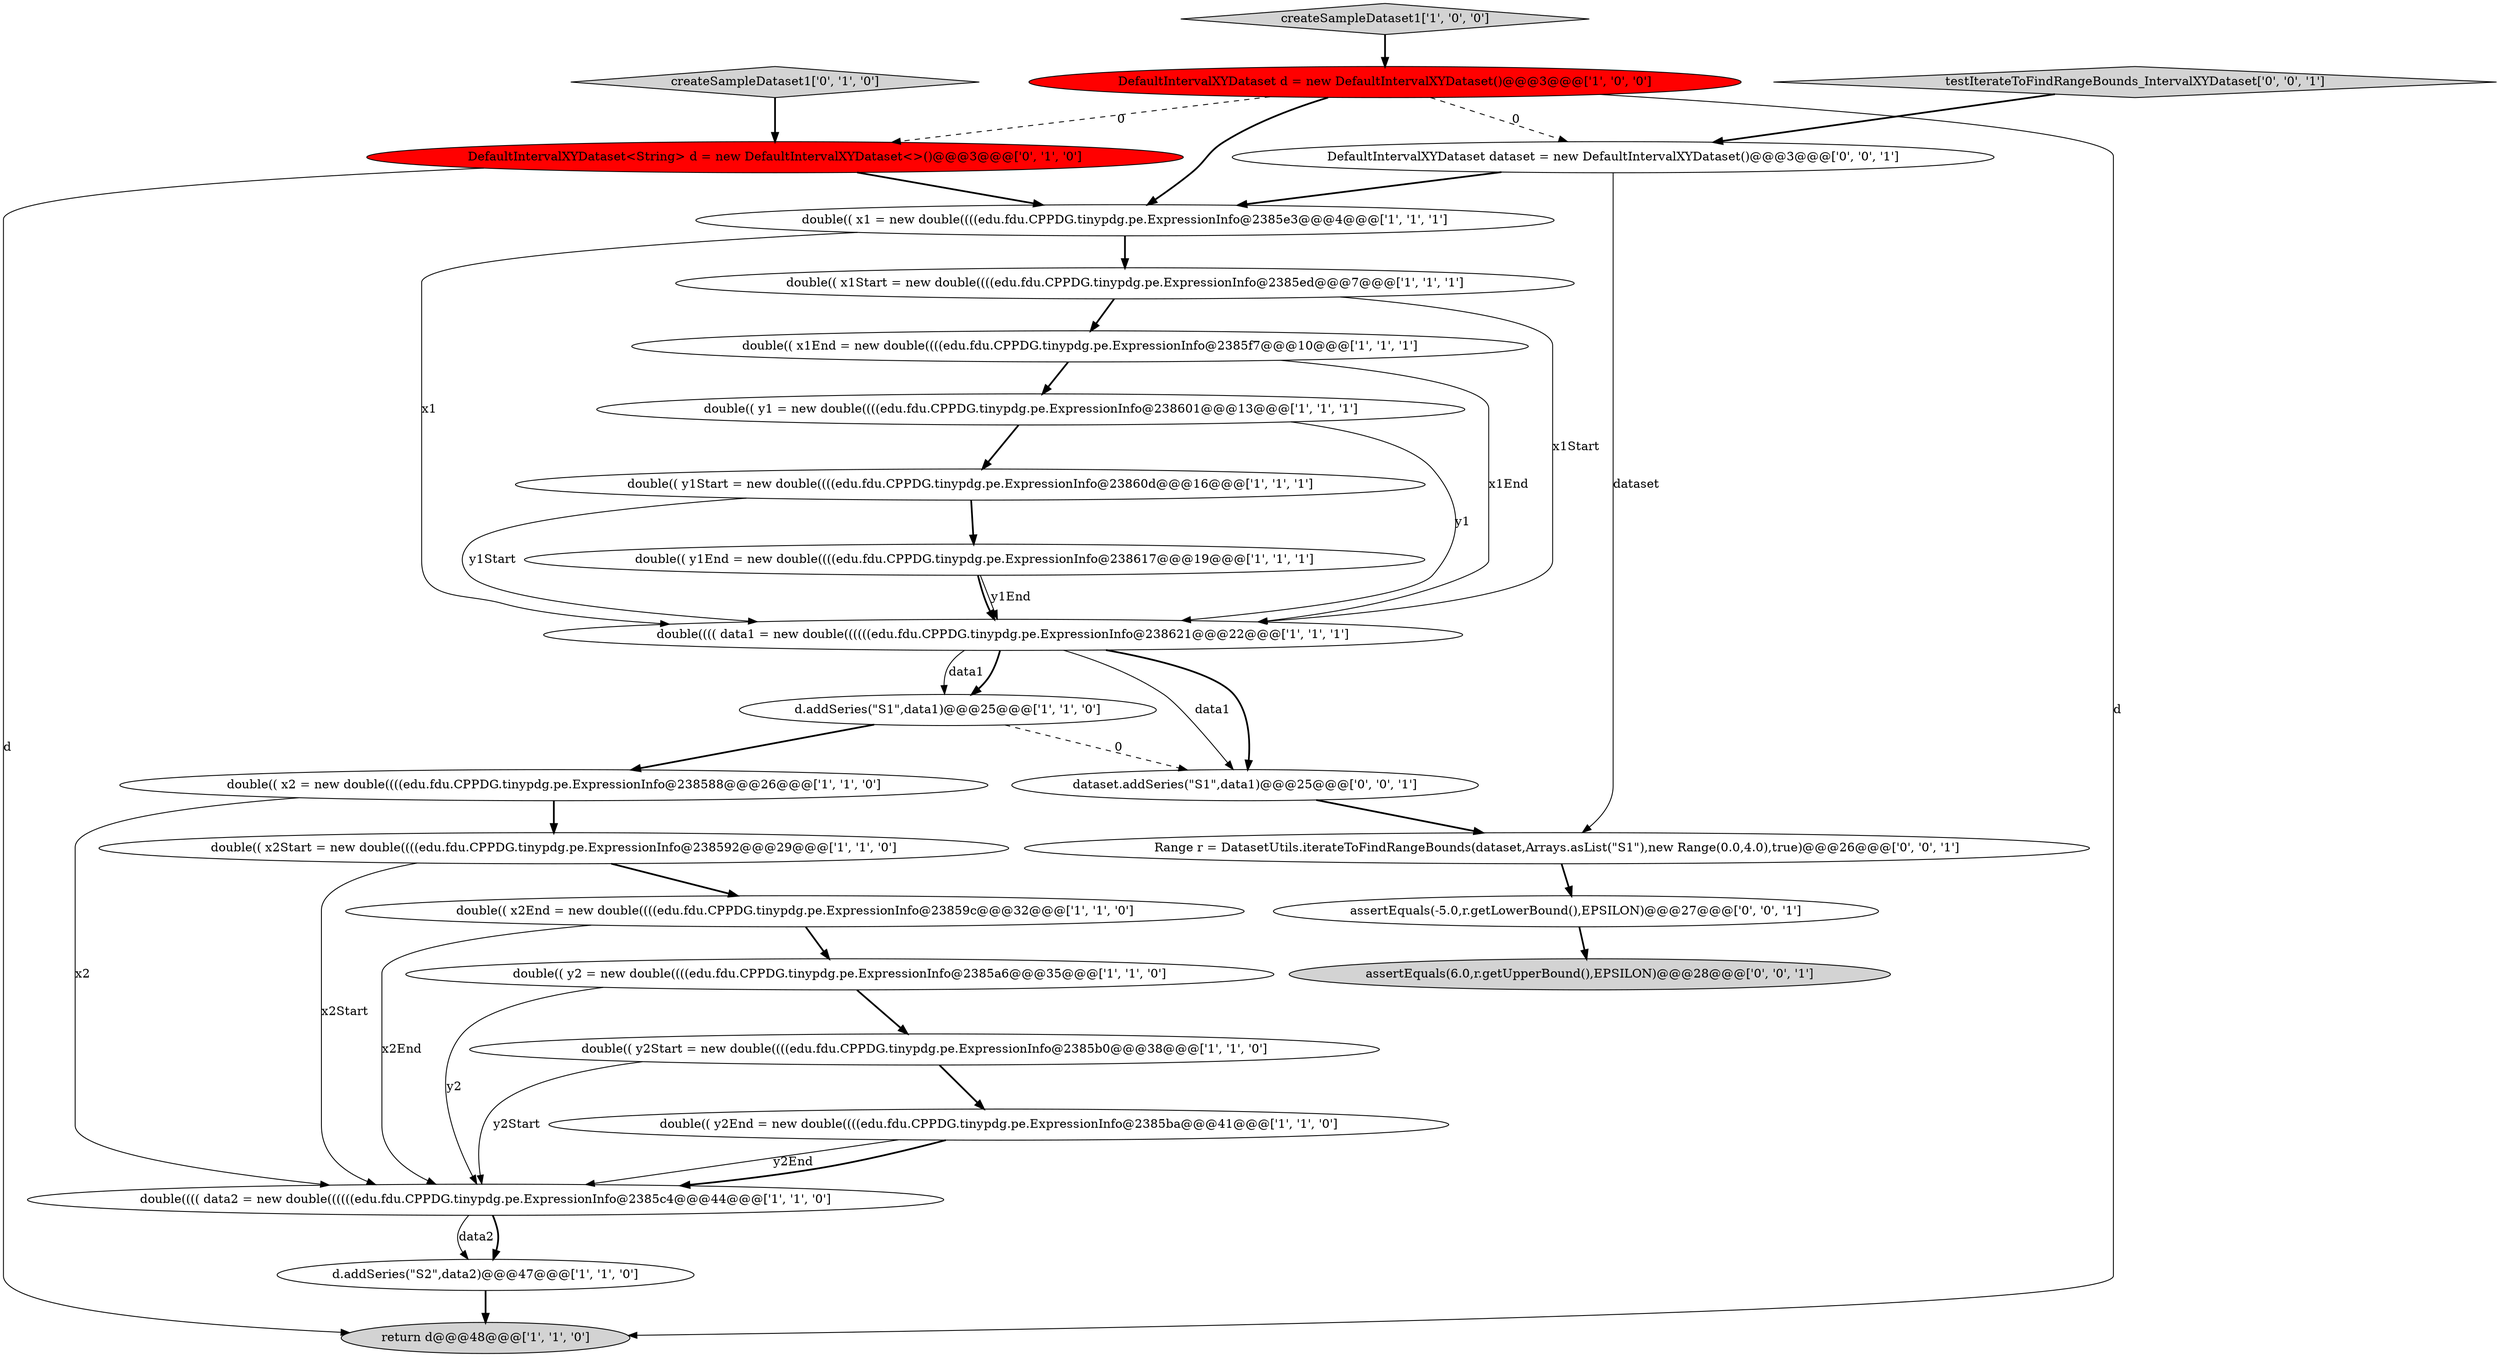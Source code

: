 digraph {
19 [style = filled, label = "DefaultIntervalXYDataset<String> d = new DefaultIntervalXYDataset<>()@@@3@@@['0', '1', '0']", fillcolor = red, shape = ellipse image = "AAA1AAABBB2BBB"];
18 [style = filled, label = "double(( x2 = new double((((edu.fdu.CPPDG.tinypdg.pe.ExpressionInfo@238588@@@26@@@['1', '1', '0']", fillcolor = white, shape = ellipse image = "AAA0AAABBB1BBB"];
7 [style = filled, label = "double(( x2End = new double((((edu.fdu.CPPDG.tinypdg.pe.ExpressionInfo@23859c@@@32@@@['1', '1', '0']", fillcolor = white, shape = ellipse image = "AAA0AAABBB1BBB"];
26 [style = filled, label = "testIterateToFindRangeBounds_IntervalXYDataset['0', '0', '1']", fillcolor = lightgray, shape = diamond image = "AAA0AAABBB3BBB"];
24 [style = filled, label = "Range r = DatasetUtils.iterateToFindRangeBounds(dataset,Arrays.asList(\"S1\"),new Range(0.0,4.0),true)@@@26@@@['0', '0', '1']", fillcolor = white, shape = ellipse image = "AAA0AAABBB3BBB"];
13 [style = filled, label = "double(( y2 = new double((((edu.fdu.CPPDG.tinypdg.pe.ExpressionInfo@2385a6@@@35@@@['1', '1', '0']", fillcolor = white, shape = ellipse image = "AAA0AAABBB1BBB"];
5 [style = filled, label = "double(( x2Start = new double((((edu.fdu.CPPDG.tinypdg.pe.ExpressionInfo@238592@@@29@@@['1', '1', '0']", fillcolor = white, shape = ellipse image = "AAA0AAABBB1BBB"];
9 [style = filled, label = "double(( y2End = new double((((edu.fdu.CPPDG.tinypdg.pe.ExpressionInfo@2385ba@@@41@@@['1', '1', '0']", fillcolor = white, shape = ellipse image = "AAA0AAABBB1BBB"];
12 [style = filled, label = "createSampleDataset1['1', '0', '0']", fillcolor = lightgray, shape = diamond image = "AAA0AAABBB1BBB"];
14 [style = filled, label = "double(((( data2 = new double((((((edu.fdu.CPPDG.tinypdg.pe.ExpressionInfo@2385c4@@@44@@@['1', '1', '0']", fillcolor = white, shape = ellipse image = "AAA0AAABBB1BBB"];
0 [style = filled, label = "DefaultIntervalXYDataset d = new DefaultIntervalXYDataset()@@@3@@@['1', '0', '0']", fillcolor = red, shape = ellipse image = "AAA1AAABBB1BBB"];
20 [style = filled, label = "createSampleDataset1['0', '1', '0']", fillcolor = lightgray, shape = diamond image = "AAA0AAABBB2BBB"];
6 [style = filled, label = "double(( y1End = new double((((edu.fdu.CPPDG.tinypdg.pe.ExpressionInfo@238617@@@19@@@['1', '1', '1']", fillcolor = white, shape = ellipse image = "AAA0AAABBB1BBB"];
1 [style = filled, label = "return d@@@48@@@['1', '1', '0']", fillcolor = lightgray, shape = ellipse image = "AAA0AAABBB1BBB"];
23 [style = filled, label = "DefaultIntervalXYDataset dataset = new DefaultIntervalXYDataset()@@@3@@@['0', '0', '1']", fillcolor = white, shape = ellipse image = "AAA0AAABBB3BBB"];
4 [style = filled, label = "double(((( data1 = new double((((((edu.fdu.CPPDG.tinypdg.pe.ExpressionInfo@238621@@@22@@@['1', '1', '1']", fillcolor = white, shape = ellipse image = "AAA0AAABBB1BBB"];
10 [style = filled, label = "d.addSeries(\"S2\",data2)@@@47@@@['1', '1', '0']", fillcolor = white, shape = ellipse image = "AAA0AAABBB1BBB"];
15 [style = filled, label = "double(( y1Start = new double((((edu.fdu.CPPDG.tinypdg.pe.ExpressionInfo@23860d@@@16@@@['1', '1', '1']", fillcolor = white, shape = ellipse image = "AAA0AAABBB1BBB"];
8 [style = filled, label = "double(( y1 = new double((((edu.fdu.CPPDG.tinypdg.pe.ExpressionInfo@238601@@@13@@@['1', '1', '1']", fillcolor = white, shape = ellipse image = "AAA0AAABBB1BBB"];
25 [style = filled, label = "assertEquals(-5.0,r.getLowerBound(),EPSILON)@@@27@@@['0', '0', '1']", fillcolor = white, shape = ellipse image = "AAA0AAABBB3BBB"];
11 [style = filled, label = "double(( x1Start = new double((((edu.fdu.CPPDG.tinypdg.pe.ExpressionInfo@2385ed@@@7@@@['1', '1', '1']", fillcolor = white, shape = ellipse image = "AAA0AAABBB1BBB"];
17 [style = filled, label = "double(( y2Start = new double((((edu.fdu.CPPDG.tinypdg.pe.ExpressionInfo@2385b0@@@38@@@['1', '1', '0']", fillcolor = white, shape = ellipse image = "AAA0AAABBB1BBB"];
3 [style = filled, label = "double(( x1End = new double((((edu.fdu.CPPDG.tinypdg.pe.ExpressionInfo@2385f7@@@10@@@['1', '1', '1']", fillcolor = white, shape = ellipse image = "AAA0AAABBB1BBB"];
22 [style = filled, label = "dataset.addSeries(\"S1\",data1)@@@25@@@['0', '0', '1']", fillcolor = white, shape = ellipse image = "AAA0AAABBB3BBB"];
21 [style = filled, label = "assertEquals(6.0,r.getUpperBound(),EPSILON)@@@28@@@['0', '0', '1']", fillcolor = lightgray, shape = ellipse image = "AAA0AAABBB3BBB"];
2 [style = filled, label = "d.addSeries(\"S1\",data1)@@@25@@@['1', '1', '0']", fillcolor = white, shape = ellipse image = "AAA0AAABBB1BBB"];
16 [style = filled, label = "double(( x1 = new double((((edu.fdu.CPPDG.tinypdg.pe.ExpressionInfo@2385e3@@@4@@@['1', '1', '1']", fillcolor = white, shape = ellipse image = "AAA0AAABBB1BBB"];
7->13 [style = bold, label=""];
18->14 [style = solid, label="x2"];
0->16 [style = bold, label=""];
23->16 [style = bold, label=""];
16->11 [style = bold, label=""];
8->15 [style = bold, label=""];
11->4 [style = solid, label="x1Start"];
15->4 [style = solid, label="y1Start"];
0->19 [style = dashed, label="0"];
0->23 [style = dashed, label="0"];
17->9 [style = bold, label=""];
14->10 [style = bold, label=""];
5->14 [style = solid, label="x2Start"];
2->18 [style = bold, label=""];
14->10 [style = solid, label="data2"];
15->6 [style = bold, label=""];
4->2 [style = bold, label=""];
12->0 [style = bold, label=""];
3->4 [style = solid, label="x1End"];
19->16 [style = bold, label=""];
13->14 [style = solid, label="y2"];
9->14 [style = solid, label="y2End"];
6->4 [style = bold, label=""];
13->17 [style = bold, label=""];
23->24 [style = solid, label="dataset"];
6->4 [style = solid, label="y1End"];
11->3 [style = bold, label=""];
24->25 [style = bold, label=""];
3->8 [style = bold, label=""];
18->5 [style = bold, label=""];
26->23 [style = bold, label=""];
16->4 [style = solid, label="x1"];
8->4 [style = solid, label="y1"];
9->14 [style = bold, label=""];
5->7 [style = bold, label=""];
7->14 [style = solid, label="x2End"];
0->1 [style = solid, label="d"];
22->24 [style = bold, label=""];
4->22 [style = solid, label="data1"];
20->19 [style = bold, label=""];
10->1 [style = bold, label=""];
4->2 [style = solid, label="data1"];
2->22 [style = dashed, label="0"];
17->14 [style = solid, label="y2Start"];
4->22 [style = bold, label=""];
19->1 [style = solid, label="d"];
25->21 [style = bold, label=""];
}
